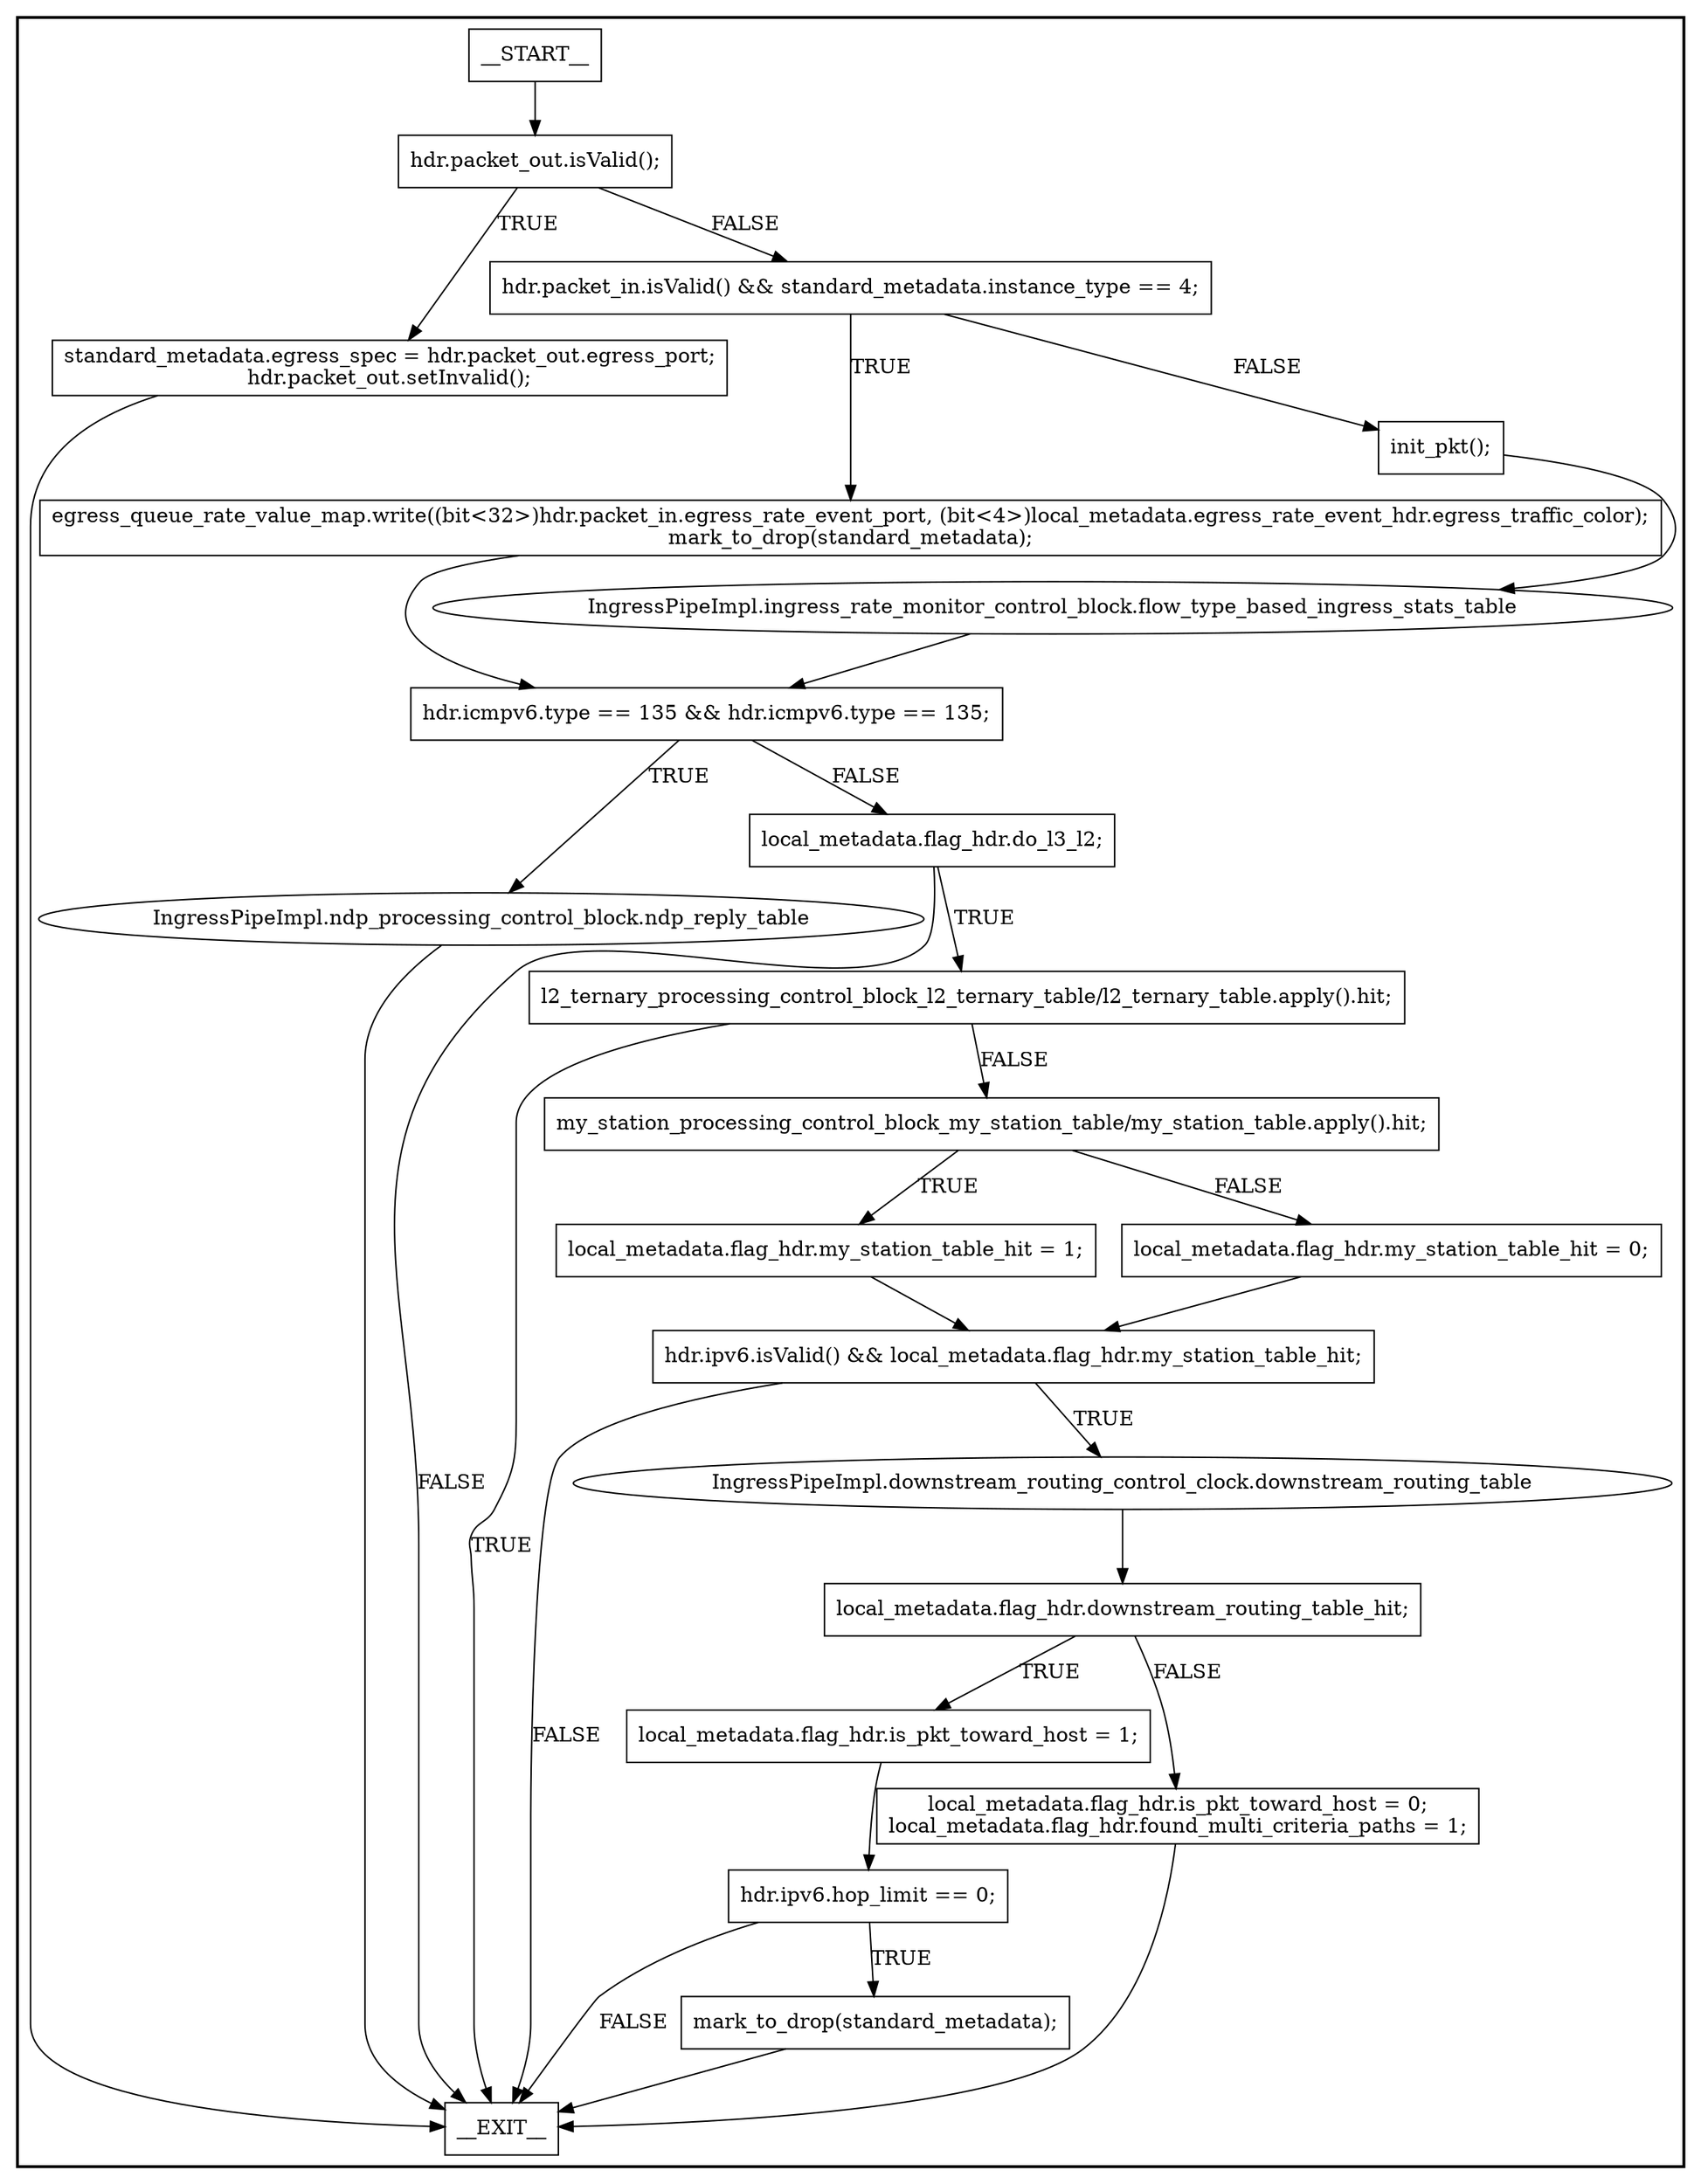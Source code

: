digraph IngressPipeImpl {
subgraph cluster {
graph [
label="", labeljust=r, style=bold];
0[label=__START__, margin="", shape=rectangle, style=solid];
1[label=__EXIT__, margin="", shape=rectangle, style=solid];
2[label="hdr.packet_out.isValid();", margin="", shape=rectangle, style=solid];
3[label="standard_metadata.egress_spec = hdr.packet_out.egress_port;
hdr.packet_out.setInvalid();", margin="", shape=rectangle, style=solid];
4[label="hdr.packet_in.isValid() && standard_metadata.instance_type == 4;", margin="", shape=rectangle, style=solid];
5[label="egress_queue_rate_value_map.write((bit<32>)hdr.packet_in.egress_rate_event_port, (bit<4>)local_metadata.egress_rate_event_hdr.egress_traffic_color);
mark_to_drop(standard_metadata);", margin="", shape=rectangle, style=solid];
6[label="init_pkt();", margin="", shape=rectangle, style=solid];
7[label="IngressPipeImpl.ingress_rate_monitor_control_block.flow_type_based_ingress_stats_table", margin="", shape=ellipse, style=solid];
8[label="hdr.icmpv6.type == 135 && hdr.icmpv6.type == 135;", margin="", shape=rectangle, style=solid];
9[label="IngressPipeImpl.ndp_processing_control_block.ndp_reply_table", margin="", shape=ellipse, style=solid];
10[label="local_metadata.flag_hdr.do_l3_l2;", margin="", shape=rectangle, style=solid];
11[label="l2_ternary_processing_control_block_l2_ternary_table/l2_ternary_table.apply().hit;", margin="", shape=rectangle, style=solid];
12[label="my_station_processing_control_block_my_station_table/my_station_table.apply().hit;", margin="", shape=rectangle, style=solid];
13[label="local_metadata.flag_hdr.my_station_table_hit = 1;", margin="", shape=rectangle, style=solid];
14[label="local_metadata.flag_hdr.my_station_table_hit = 0;", margin="", shape=rectangle, style=solid];
15[label="hdr.ipv6.isValid() && local_metadata.flag_hdr.my_station_table_hit;", margin="", shape=rectangle, style=solid];
16[label="IngressPipeImpl.downstream_routing_control_clock.downstream_routing_table", margin="", shape=ellipse, style=solid];
17[label="local_metadata.flag_hdr.downstream_routing_table_hit;", margin="", shape=rectangle, style=solid];
18[label="local_metadata.flag_hdr.is_pkt_toward_host = 1;", margin="", shape=rectangle, style=solid];
19[label="hdr.ipv6.hop_limit == 0;", margin="", shape=rectangle, style=solid];
20[label="mark_to_drop(standard_metadata);", margin="", shape=rectangle, style=solid];
21[label="local_metadata.flag_hdr.is_pkt_toward_host = 0;
local_metadata.flag_hdr.found_multi_criteria_paths = 1;", margin="", shape=rectangle, style=solid];
0 -> 2[label=""];
2 -> 3[label=TRUE];
2 -> 4[label=FALSE];
3 -> 1[label=""];
4 -> 5[label=TRUE];
4 -> 6[label=FALSE];
5 -> 8[label=""];
6 -> 7[label=""];
7 -> 8[label=""];
8 -> 9[label=TRUE];
8 -> 10[label=FALSE];
9 -> 1[label=""];
10 -> 11[label=TRUE];
10 -> 1[label=FALSE];
11 -> 1[label=TRUE];
11 -> 12[label=FALSE];
12 -> 13[label=TRUE];
12 -> 14[label=FALSE];
13 -> 15[label=""];
14 -> 15[label=""];
15 -> 16[label=TRUE];
15 -> 1[label=FALSE];
16 -> 17[label=""];
17 -> 18[label=TRUE];
17 -> 21[label=FALSE];
18 -> 19[label=""];
19 -> 20[label=TRUE];
19 -> 1[label=FALSE];
20 -> 1[label=""];
21 -> 1[label=""];
}
}
